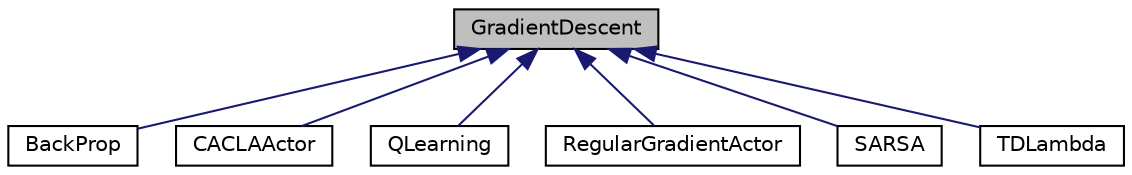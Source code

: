 digraph "GradientDescent"
{
  edge [fontname="Helvetica",fontsize="10",labelfontname="Helvetica",labelfontsize="10"];
  node [fontname="Helvetica",fontsize="10",shape=record];
  Node1 [label="GradientDescent",height=0.2,width=0.4,color="black", fillcolor="grey75", style="filled", fontcolor="black"];
  Node1 -> Node2 [dir="back",color="midnightblue",fontsize="10",style="solid",fontname="Helvetica"];
  Node2 [label="BackProp",height=0.2,width=0.4,color="black", fillcolor="white", style="filled",URL="$class_back_prop.html"];
  Node1 -> Node3 [dir="back",color="midnightblue",fontsize="10",style="solid",fontname="Helvetica"];
  Node3 [label="CACLAActor",height=0.2,width=0.4,color="black", fillcolor="white", style="filled",URL="$class_c_a_c_l_a_actor.html"];
  Node1 -> Node4 [dir="back",color="midnightblue",fontsize="10",style="solid",fontname="Helvetica"];
  Node4 [label="QLearning",height=0.2,width=0.4,color="black", fillcolor="white", style="filled",URL="$class_q_learning.html"];
  Node1 -> Node5 [dir="back",color="midnightblue",fontsize="10",style="solid",fontname="Helvetica"];
  Node5 [label="RegularGradientActor",height=0.2,width=0.4,color="black", fillcolor="white", style="filled",URL="$class_regular_gradient_actor.html"];
  Node1 -> Node6 [dir="back",color="midnightblue",fontsize="10",style="solid",fontname="Helvetica"];
  Node6 [label="SARSA",height=0.2,width=0.4,color="black", fillcolor="white", style="filled",URL="$class_s_a_r_s_a.html"];
  Node1 -> Node7 [dir="back",color="midnightblue",fontsize="10",style="solid",fontname="Helvetica"];
  Node7 [label="TDLambda",height=0.2,width=0.4,color="black", fillcolor="white", style="filled",URL="$class_t_d_lambda.html"];
}
